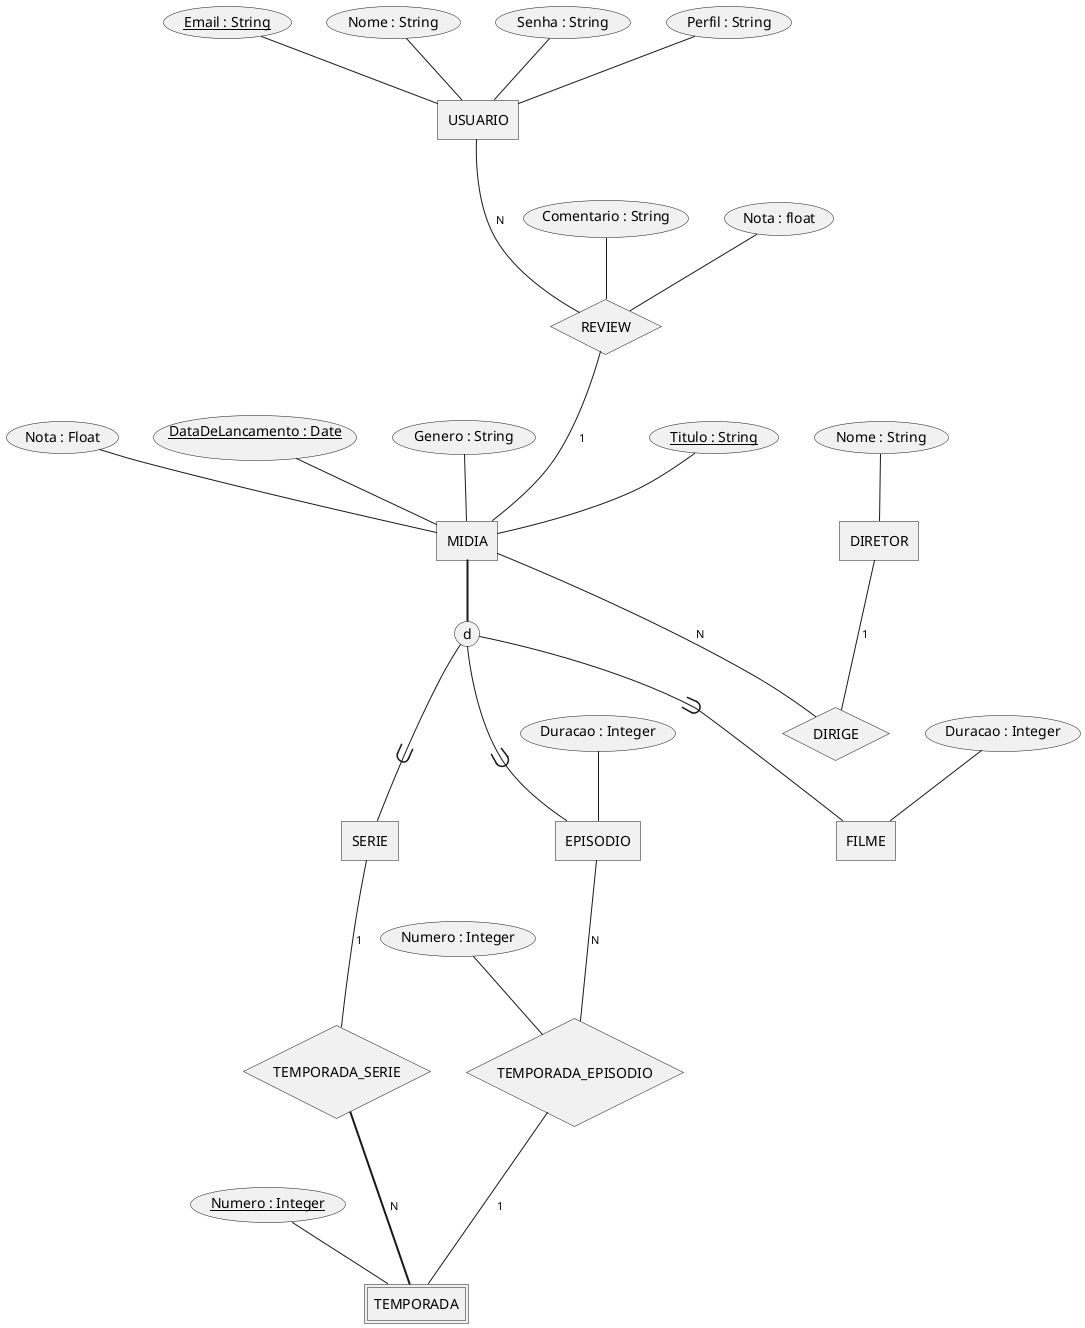 @startchen

entity USUARIO{
  Email : String <<key>>
  Nome : String
  Senha : String
  Perfil : String
}

entity MIDIA{
  Titulo : String <<key>>
  Nota : Float
  DataDeLancamento : Date <<key>>
  Genero : String
}

entity FILME{
  Duracao : Integer
}

entity TEMPORADA <<weak>>{
  Numero : Integer <<key>>
}

entity EPISODIO{
  Duracao : Integer
}

entity DIRETOR{
  Nome : String
}

relationship TEMPORADA_SERIE{
}

relationship TEMPORADA_EPISODIO{
  Numero : Integer
}

relationship DIRIGE{
}

relationship REVIEW{
  Comentario : String
  Nota : float
}

entity SERIE{
}

MIDIA =>= d {FILME, SERIE, EPISODIO}

EPISODIO -N- TEMPORADA_EPISODIO
TEMPORADA_EPISODIO -1- TEMPORADA
SERIE-1- TEMPORADA_SERIE
TEMPORADA_SERIE =N= TEMPORADA
MIDIA -N- DIRIGE
DIRETOR -1- DIRIGE

USUARIO -N- REVIEW
REVIEW -1- MIDIA

@endchen